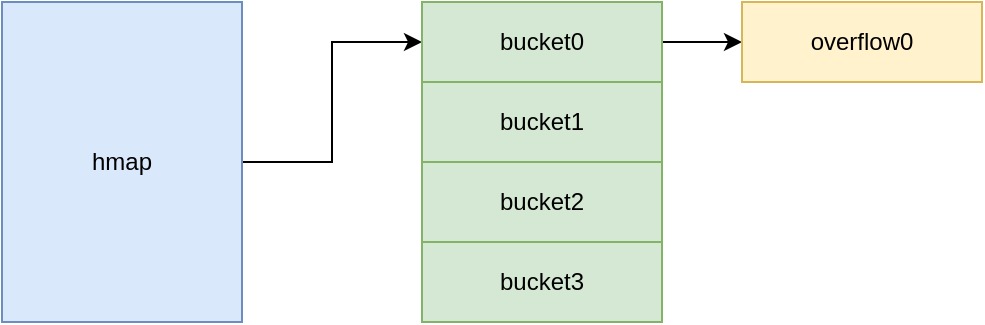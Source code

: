 <mxfile version="20.2.3" type="device"><diagram id="uO0-Ix-9sZhaYwjZf6pq" name="第 1 页"><mxGraphModel dx="1056" dy="667" grid="1" gridSize="10" guides="1" tooltips="1" connect="1" arrows="1" fold="1" page="1" pageScale="1" pageWidth="827" pageHeight="1169" math="0" shadow="0"><root><mxCell id="0"/><mxCell id="1" parent="0"/><mxCell id="URcGjtjijk8bvRYTdUwb-9" style="edgeStyle=orthogonalEdgeStyle;rounded=0;orthogonalLoop=1;jettySize=auto;html=1;fontColor=#000000;labelBackgroundColor=none;" edge="1" parent="1" source="URcGjtjijk8bvRYTdUwb-1" target="URcGjtjijk8bvRYTdUwb-3"><mxGeometry relative="1" as="geometry"/></mxCell><mxCell id="URcGjtjijk8bvRYTdUwb-1" value="hmap" style="rounded=0;whiteSpace=wrap;html=1;fillColor=#dae8fc;strokeColor=#6c8ebf;fontColor=#000000;labelBackgroundColor=none;" vertex="1" parent="1"><mxGeometry x="230" y="120" width="120" height="160" as="geometry"/></mxCell><mxCell id="URcGjtjijk8bvRYTdUwb-10" value="" style="edgeStyle=orthogonalEdgeStyle;rounded=0;orthogonalLoop=1;jettySize=auto;html=1;fontColor=#000000;labelBackgroundColor=none;" edge="1" parent="1" source="URcGjtjijk8bvRYTdUwb-3" target="URcGjtjijk8bvRYTdUwb-7"><mxGeometry relative="1" as="geometry"/></mxCell><mxCell id="URcGjtjijk8bvRYTdUwb-3" value="bucket0" style="rounded=0;whiteSpace=wrap;html=1;fillColor=#d5e8d4;strokeColor=#82b366;fontColor=#000000;labelBackgroundColor=none;" vertex="1" parent="1"><mxGeometry x="440" y="120" width="120" height="40" as="geometry"/></mxCell><mxCell id="URcGjtjijk8bvRYTdUwb-4" value="&lt;span style=&quot;font-family: Helvetica; font-size: 12px; font-style: normal; font-variant-ligatures: normal; font-variant-caps: normal; font-weight: 400; letter-spacing: normal; orphans: 2; text-align: center; text-indent: 0px; text-transform: none; widows: 2; word-spacing: 0px; -webkit-text-stroke-width: 0px; text-decoration-thickness: initial; text-decoration-style: initial; text-decoration-color: initial; float: none; display: inline !important;&quot;&gt;bucket1&lt;/span&gt;" style="rounded=0;whiteSpace=wrap;html=1;fillColor=#d5e8d4;strokeColor=#82b366;fontColor=#000000;labelBackgroundColor=none;" vertex="1" parent="1"><mxGeometry x="440" y="160" width="120" height="40" as="geometry"/></mxCell><mxCell id="URcGjtjijk8bvRYTdUwb-5" value="&lt;span style=&quot;font-family: Helvetica; font-size: 12px; font-style: normal; font-variant-ligatures: normal; font-variant-caps: normal; font-weight: 400; letter-spacing: normal; orphans: 2; text-align: center; text-indent: 0px; text-transform: none; widows: 2; word-spacing: 0px; -webkit-text-stroke-width: 0px; text-decoration-thickness: initial; text-decoration-style: initial; text-decoration-color: initial; float: none; display: inline !important;&quot;&gt;bucket2&lt;/span&gt;" style="rounded=0;whiteSpace=wrap;html=1;fillColor=#d5e8d4;strokeColor=#82b366;fontColor=#000000;labelBackgroundColor=none;" vertex="1" parent="1"><mxGeometry x="440" y="200" width="120" height="40" as="geometry"/></mxCell><mxCell id="URcGjtjijk8bvRYTdUwb-6" value="&lt;span style=&quot;font-family: Helvetica; font-size: 12px; font-style: normal; font-variant-ligatures: normal; font-variant-caps: normal; font-weight: 400; letter-spacing: normal; orphans: 2; text-align: center; text-indent: 0px; text-transform: none; widows: 2; word-spacing: 0px; -webkit-text-stroke-width: 0px; text-decoration-thickness: initial; text-decoration-style: initial; text-decoration-color: initial; float: none; display: inline !important;&quot;&gt;bucket3&lt;/span&gt;" style="rounded=0;whiteSpace=wrap;html=1;fillColor=#d5e8d4;strokeColor=#82b366;fontColor=#000000;labelBackgroundColor=none;" vertex="1" parent="1"><mxGeometry x="440" y="240" width="120" height="40" as="geometry"/></mxCell><mxCell id="URcGjtjijk8bvRYTdUwb-7" value="overflow0" style="rounded=0;whiteSpace=wrap;html=1;labelBackgroundColor=none;fillColor=#fff2cc;strokeColor=#d6b656;" vertex="1" parent="1"><mxGeometry x="600" y="120" width="120" height="40" as="geometry"/></mxCell></root></mxGraphModel></diagram></mxfile>